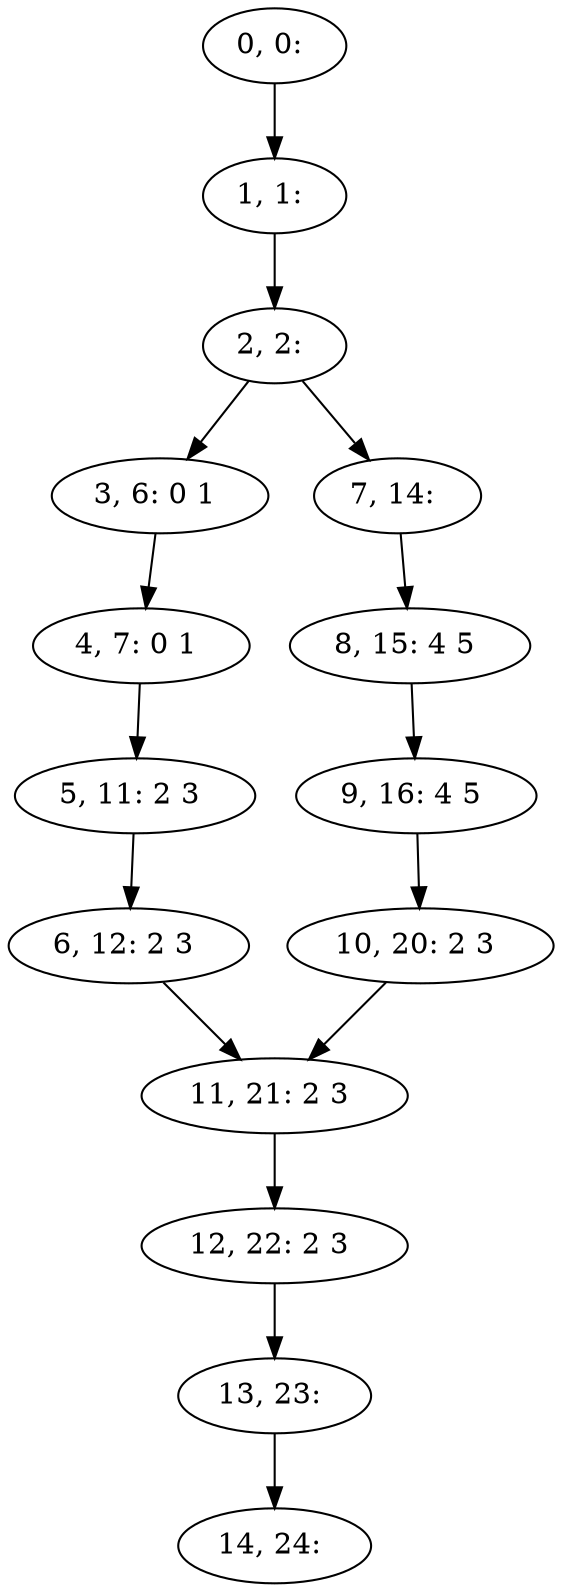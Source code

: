 digraph G {
0[label="0, 0: "];
1[label="1, 1: "];
2[label="2, 2: "];
3[label="3, 6: 0 1 "];
4[label="4, 7: 0 1 "];
5[label="5, 11: 2 3 "];
6[label="6, 12: 2 3 "];
7[label="7, 14: "];
8[label="8, 15: 4 5 "];
9[label="9, 16: 4 5 "];
10[label="10, 20: 2 3 "];
11[label="11, 21: 2 3 "];
12[label="12, 22: 2 3 "];
13[label="13, 23: "];
14[label="14, 24: "];
0->1 ;
1->2 ;
2->3 ;
2->7 ;
3->4 ;
4->5 ;
5->6 ;
6->11 ;
7->8 ;
8->9 ;
9->10 ;
10->11 ;
11->12 ;
12->13 ;
13->14 ;
}
